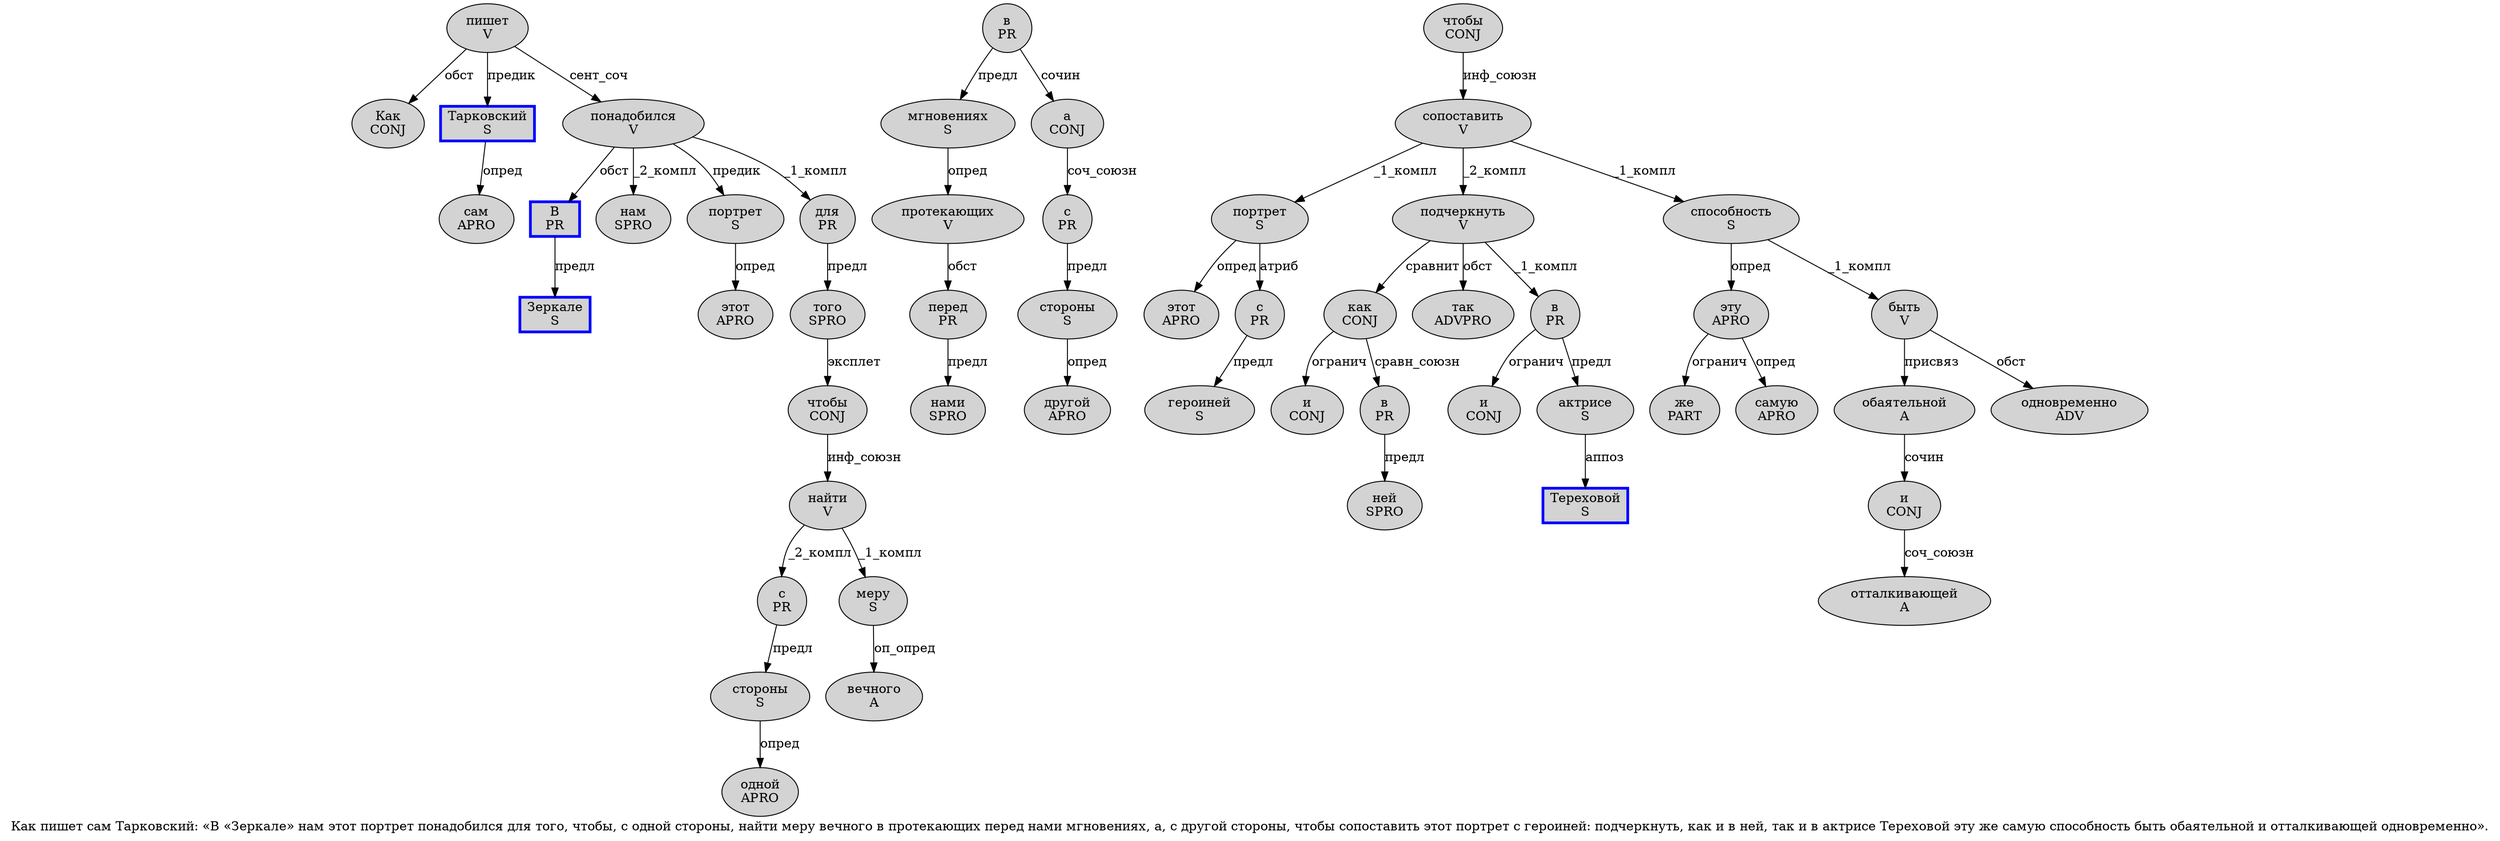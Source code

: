 digraph SENTENCE_2038 {
	graph [label="Как пишет сам Тарковский: «В «Зеркале» нам этот портрет понадобился для того, чтобы, с одной стороны, найти меру вечного в протекающих перед нами мгновениях, а, с другой стороны, чтобы сопоставить этот портрет с героиней: подчеркнуть, как и в ней, так и в актрисе Тереховой эту же самую способность быть обаятельной и отталкивающей одновременно»."]
	node [style=filled]
		0 [label="Как
CONJ" color="" fillcolor=lightgray penwidth=1 shape=ellipse]
		1 [label="пишет
V" color="" fillcolor=lightgray penwidth=1 shape=ellipse]
		2 [label="сам
APRO" color="" fillcolor=lightgray penwidth=1 shape=ellipse]
		3 [label="Тарковский
S" color=blue fillcolor=lightgray penwidth=3 shape=box]
		6 [label="В
PR" color=blue fillcolor=lightgray penwidth=3 shape=box]
		8 [label="Зеркале
S" color=blue fillcolor=lightgray penwidth=3 shape=box]
		10 [label="нам
SPRO" color="" fillcolor=lightgray penwidth=1 shape=ellipse]
		11 [label="этот
APRO" color="" fillcolor=lightgray penwidth=1 shape=ellipse]
		12 [label="портрет
S" color="" fillcolor=lightgray penwidth=1 shape=ellipse]
		13 [label="понадобился
V" color="" fillcolor=lightgray penwidth=1 shape=ellipse]
		14 [label="для
PR" color="" fillcolor=lightgray penwidth=1 shape=ellipse]
		15 [label="того
SPRO" color="" fillcolor=lightgray penwidth=1 shape=ellipse]
		17 [label="чтобы
CONJ" color="" fillcolor=lightgray penwidth=1 shape=ellipse]
		19 [label="с
PR" color="" fillcolor=lightgray penwidth=1 shape=ellipse]
		20 [label="одной
APRO" color="" fillcolor=lightgray penwidth=1 shape=ellipse]
		21 [label="стороны
S" color="" fillcolor=lightgray penwidth=1 shape=ellipse]
		23 [label="найти
V" color="" fillcolor=lightgray penwidth=1 shape=ellipse]
		24 [label="меру
S" color="" fillcolor=lightgray penwidth=1 shape=ellipse]
		25 [label="вечного
A" color="" fillcolor=lightgray penwidth=1 shape=ellipse]
		26 [label="в
PR" color="" fillcolor=lightgray penwidth=1 shape=ellipse]
		27 [label="протекающих
V" color="" fillcolor=lightgray penwidth=1 shape=ellipse]
		28 [label="перед
PR" color="" fillcolor=lightgray penwidth=1 shape=ellipse]
		29 [label="нами
SPRO" color="" fillcolor=lightgray penwidth=1 shape=ellipse]
		30 [label="мгновениях
S" color="" fillcolor=lightgray penwidth=1 shape=ellipse]
		32 [label="а
CONJ" color="" fillcolor=lightgray penwidth=1 shape=ellipse]
		34 [label="с
PR" color="" fillcolor=lightgray penwidth=1 shape=ellipse]
		35 [label="другой
APRO" color="" fillcolor=lightgray penwidth=1 shape=ellipse]
		36 [label="стороны
S" color="" fillcolor=lightgray penwidth=1 shape=ellipse]
		38 [label="чтобы
CONJ" color="" fillcolor=lightgray penwidth=1 shape=ellipse]
		39 [label="сопоставить
V" color="" fillcolor=lightgray penwidth=1 shape=ellipse]
		40 [label="этот
APRO" color="" fillcolor=lightgray penwidth=1 shape=ellipse]
		41 [label="портрет
S" color="" fillcolor=lightgray penwidth=1 shape=ellipse]
		42 [label="с
PR" color="" fillcolor=lightgray penwidth=1 shape=ellipse]
		43 [label="героиней
S" color="" fillcolor=lightgray penwidth=1 shape=ellipse]
		45 [label="подчеркнуть
V" color="" fillcolor=lightgray penwidth=1 shape=ellipse]
		47 [label="как
CONJ" color="" fillcolor=lightgray penwidth=1 shape=ellipse]
		48 [label="и
CONJ" color="" fillcolor=lightgray penwidth=1 shape=ellipse]
		49 [label="в
PR" color="" fillcolor=lightgray penwidth=1 shape=ellipse]
		50 [label="ней
SPRO" color="" fillcolor=lightgray penwidth=1 shape=ellipse]
		52 [label="так
ADVPRO" color="" fillcolor=lightgray penwidth=1 shape=ellipse]
		53 [label="и
CONJ" color="" fillcolor=lightgray penwidth=1 shape=ellipse]
		54 [label="в
PR" color="" fillcolor=lightgray penwidth=1 shape=ellipse]
		55 [label="актрисе
S" color="" fillcolor=lightgray penwidth=1 shape=ellipse]
		56 [label="Тереховой
S" color=blue fillcolor=lightgray penwidth=3 shape=box]
		57 [label="эту
APRO" color="" fillcolor=lightgray penwidth=1 shape=ellipse]
		58 [label="же
PART" color="" fillcolor=lightgray penwidth=1 shape=ellipse]
		59 [label="самую
APRO" color="" fillcolor=lightgray penwidth=1 shape=ellipse]
		60 [label="способность
S" color="" fillcolor=lightgray penwidth=1 shape=ellipse]
		61 [label="быть
V" color="" fillcolor=lightgray penwidth=1 shape=ellipse]
		62 [label="обаятельной
A" color="" fillcolor=lightgray penwidth=1 shape=ellipse]
		63 [label="и
CONJ" color="" fillcolor=lightgray penwidth=1 shape=ellipse]
		64 [label="отталкивающей
A" color="" fillcolor=lightgray penwidth=1 shape=ellipse]
		65 [label="одновременно
ADV" color="" fillcolor=lightgray penwidth=1 shape=ellipse]
			3 -> 2 [label="опред"]
			54 -> 53 [label="огранич"]
			54 -> 55 [label="предл"]
			61 -> 62 [label="присвяз"]
			61 -> 65 [label="обст"]
			32 -> 34 [label="соч_союзн"]
			28 -> 29 [label="предл"]
			6 -> 8 [label="предл"]
			24 -> 25 [label="оп_опред"]
			63 -> 64 [label="соч_союзн"]
			27 -> 28 [label="обст"]
			45 -> 47 [label="сравнит"]
			45 -> 52 [label="обст"]
			45 -> 54 [label="_1_компл"]
			12 -> 11 [label="опред"]
			1 -> 0 [label="обст"]
			1 -> 3 [label="предик"]
			1 -> 13 [label="сент_соч"]
			41 -> 40 [label="опред"]
			41 -> 42 [label="атриб"]
			55 -> 56 [label="аппоз"]
			26 -> 30 [label="предл"]
			26 -> 32 [label="сочин"]
			42 -> 43 [label="предл"]
			13 -> 6 [label="обст"]
			13 -> 10 [label="_2_компл"]
			13 -> 12 [label="предик"]
			13 -> 14 [label="_1_компл"]
			14 -> 15 [label="предл"]
			19 -> 21 [label="предл"]
			60 -> 57 [label="опред"]
			60 -> 61 [label="_1_компл"]
			36 -> 35 [label="опред"]
			39 -> 41 [label="_1_компл"]
			39 -> 45 [label="_2_компл"]
			39 -> 60 [label="_1_компл"]
			62 -> 63 [label="сочин"]
			34 -> 36 [label="предл"]
			47 -> 48 [label="огранич"]
			47 -> 49 [label="сравн_союзн"]
			21 -> 20 [label="опред"]
			38 -> 39 [label="инф_союзн"]
			57 -> 58 [label="огранич"]
			57 -> 59 [label="опред"]
			15 -> 17 [label="эксплет"]
			30 -> 27 [label="опред"]
			49 -> 50 [label="предл"]
			17 -> 23 [label="инф_союзн"]
			23 -> 19 [label="_2_компл"]
			23 -> 24 [label="_1_компл"]
}